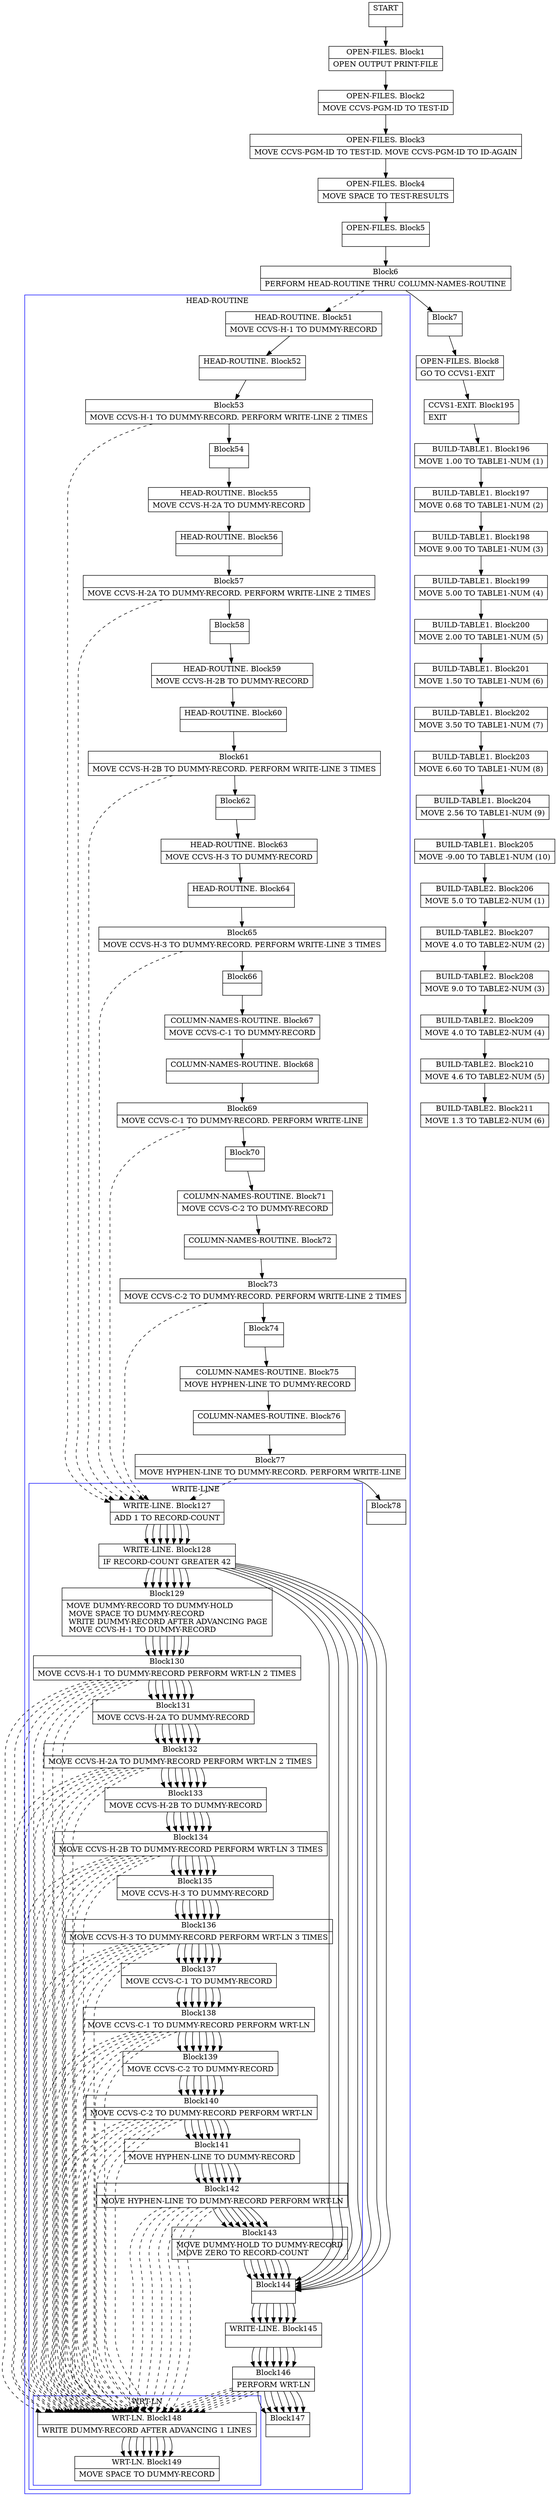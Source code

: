 digraph Cfg {
compound=true;
node [
shape = "record"
]

edge [
arrowtail = "empty"
]
Block0 [
label = "{START|}"
]
Block1 [
label = "{OPEN-FILES. Block1|    OPEN     OUTPUT PRINT-FILE\l}"
]
Block2 [
label = "{OPEN-FILES. Block2|    MOVE CCVS-PGM-ID TO TEST-ID\l}"
]
Block3 [
label = "{OPEN-FILES. Block3|    MOVE CCVS-PGM-ID TO TEST-ID. MOVE CCVS-PGM-ID TO ID-AGAIN\l}"
]
Block4 [
label = "{OPEN-FILES. Block4|    MOVE    SPACE TO TEST-RESULTS\l}"
]
Block5 [
label = "{OPEN-FILES. Block5|}"
]
Block6 [
label = "{Block6|    PERFORM  HEAD-ROUTINE THRU COLUMN-NAMES-ROUTINE\l}"
]
subgraph cluster_1{
color = blue;
label = "HEAD-ROUTINE";
Block51 [
label = "{HEAD-ROUTINE. Block51|    MOVE CCVS-H-1  TO DUMMY-RECORD\l}"
]
Block52 [
label = "{HEAD-ROUTINE. Block52|}"
]
Block53 [
label = "{Block53|    MOVE CCVS-H-1  TO DUMMY-RECORD. PERFORM WRITE-LINE 2 TIMES\l}"
]
subgraph cluster_7{
color = blue;
label = "WRITE-LINE";
Block127 [
label = "{WRITE-LINE. Block127|    ADD 1 TO RECORD-COUNT\l}"
]
Block128 [
label = "{WRITE-LINE. Block128|    IF RECORD-COUNT GREATER 42\l}"
]
Block129 [
label = "{Block129|        MOVE DUMMY-RECORD TO DUMMY-HOLD\l        MOVE SPACE TO DUMMY-RECORD\l        WRITE DUMMY-RECORD AFTER ADVANCING PAGE\l        MOVE CCVS-H-1  TO DUMMY-RECORD\l}"
]
Block130 [
label = "{Block130|        MOVE CCVS-H-1  TO DUMMY-RECORD  PERFORM WRT-LN 2 TIMES\l}"
]
subgraph cluster_21{
color = blue;
label = "WRT-LN";
Block148 [
label = "{WRT-LN. Block148|    WRITE    DUMMY-RECORD AFTER ADVANCING 1 LINES\l}"
]
Block149 [
label = "{WRT-LN. Block149|    MOVE SPACE TO DUMMY-RECORD\l}"
]
Block148 -> Block149

}
Block130 -> Block148 [style=dashed]

Block131 [
label = "{Block131|        MOVE CCVS-H-2A TO DUMMY-RECORD\l}"
]
Block132 [
label = "{Block132|        MOVE CCVS-H-2A TO DUMMY-RECORD  PERFORM WRT-LN 2 TIMES\l}"
]
subgraph cluster_22{
color = blue;
label = "WRT-LN";
Block148 [
label = "{WRT-LN. Block148|    WRITE    DUMMY-RECORD AFTER ADVANCING 1 LINES\l}"
]
Block149 [
label = "{WRT-LN. Block149|    MOVE SPACE TO DUMMY-RECORD\l}"
]
Block148 -> Block149

}
Block132 -> Block148 [style=dashed]

Block133 [
label = "{Block133|        MOVE CCVS-H-2B TO DUMMY-RECORD\l}"
]
Block134 [
label = "{Block134|        MOVE CCVS-H-2B TO DUMMY-RECORD  PERFORM WRT-LN 3 TIMES\l}"
]
subgraph cluster_23{
color = blue;
label = "WRT-LN";
Block148 [
label = "{WRT-LN. Block148|    WRITE    DUMMY-RECORD AFTER ADVANCING 1 LINES\l}"
]
Block149 [
label = "{WRT-LN. Block149|    MOVE SPACE TO DUMMY-RECORD\l}"
]
Block148 -> Block149

}
Block134 -> Block148 [style=dashed]

Block135 [
label = "{Block135|        MOVE CCVS-H-3  TO DUMMY-RECORD\l}"
]
Block136 [
label = "{Block136|        MOVE CCVS-H-3  TO DUMMY-RECORD  PERFORM WRT-LN 3 TIMES\l}"
]
subgraph cluster_24{
color = blue;
label = "WRT-LN";
Block148 [
label = "{WRT-LN. Block148|    WRITE    DUMMY-RECORD AFTER ADVANCING 1 LINES\l}"
]
Block149 [
label = "{WRT-LN. Block149|    MOVE SPACE TO DUMMY-RECORD\l}"
]
Block148 -> Block149

}
Block136 -> Block148 [style=dashed]

Block137 [
label = "{Block137|        MOVE CCVS-C-1  TO DUMMY-RECORD\l}"
]
Block138 [
label = "{Block138|        MOVE CCVS-C-1  TO DUMMY-RECORD  PERFORM WRT-LN\l}"
]
subgraph cluster_25{
color = blue;
label = "WRT-LN";
Block148 [
label = "{WRT-LN. Block148|    WRITE    DUMMY-RECORD AFTER ADVANCING 1 LINES\l}"
]
Block149 [
label = "{WRT-LN. Block149|    MOVE SPACE TO DUMMY-RECORD\l}"
]
Block148 -> Block149

}
Block138 -> Block148 [style=dashed]

Block139 [
label = "{Block139|        MOVE CCVS-C-2  TO DUMMY-RECORD\l}"
]
Block140 [
label = "{Block140|        MOVE CCVS-C-2  TO DUMMY-RECORD  PERFORM WRT-LN\l}"
]
subgraph cluster_26{
color = blue;
label = "WRT-LN";
Block148 [
label = "{WRT-LN. Block148|    WRITE    DUMMY-RECORD AFTER ADVANCING 1 LINES\l}"
]
Block149 [
label = "{WRT-LN. Block149|    MOVE SPACE TO DUMMY-RECORD\l}"
]
Block148 -> Block149

}
Block140 -> Block148 [style=dashed]

Block141 [
label = "{Block141|        MOVE HYPHEN-LINE TO DUMMY-RECORD\l}"
]
Block142 [
label = "{Block142|        MOVE HYPHEN-LINE TO DUMMY-RECORD PERFORM WRT-LN\l}"
]
subgraph cluster_27{
color = blue;
label = "WRT-LN";
Block148 [
label = "{WRT-LN. Block148|    WRITE    DUMMY-RECORD AFTER ADVANCING 1 LINES\l}"
]
Block149 [
label = "{WRT-LN. Block149|    MOVE SPACE TO DUMMY-RECORD\l}"
]
Block148 -> Block149

}
Block142 -> Block148 [style=dashed]

Block143 [
label = "{Block143|        MOVE DUMMY-HOLD TO DUMMY-RECORD\l        MOVE ZERO TO RECORD-COUNT\l}"
]
Block144 [
label = "{Block144|}"
]
Block145 [
label = "{WRITE-LINE. Block145|}"
]
Block146 [
label = "{Block146|    PERFORM WRT-LN\l}"
]
subgraph cluster_28{
color = blue;
label = "WRT-LN";
Block148 [
label = "{WRT-LN. Block148|    WRITE    DUMMY-RECORD AFTER ADVANCING 1 LINES\l}"
]
Block149 [
label = "{WRT-LN. Block149|    MOVE SPACE TO DUMMY-RECORD\l}"
]
Block148 -> Block149

}
Block146 -> Block148 [style=dashed]

Block147 [
label = "{Block147|}"
]
Block127 -> Block128
Block128 -> Block129
Block128 -> Block144
Block129 -> Block130
Block130 -> Block131
Block131 -> Block132
Block132 -> Block133
Block133 -> Block134
Block134 -> Block135
Block135 -> Block136
Block136 -> Block137
Block137 -> Block138
Block138 -> Block139
Block139 -> Block140
Block140 -> Block141
Block141 -> Block142
Block142 -> Block143
Block143 -> Block144
Block144 -> Block145
Block145 -> Block146
Block146 -> Block147

}
Block53 -> Block127 [style=dashed]

Block54 [
label = "{Block54|}"
]
Block55 [
label = "{HEAD-ROUTINE. Block55|    MOVE CCVS-H-2A TO DUMMY-RECORD\l}"
]
Block56 [
label = "{HEAD-ROUTINE. Block56|}"
]
Block57 [
label = "{Block57|    MOVE CCVS-H-2A TO DUMMY-RECORD. PERFORM WRITE-LINE 2 TIMES\l}"
]
subgraph cluster_8{
color = blue;
label = "WRITE-LINE";
Block127 [
label = "{WRITE-LINE. Block127|    ADD 1 TO RECORD-COUNT\l}"
]
Block128 [
label = "{WRITE-LINE. Block128|    IF RECORD-COUNT GREATER 42\l}"
]
Block129 [
label = "{Block129|        MOVE DUMMY-RECORD TO DUMMY-HOLD\l        MOVE SPACE TO DUMMY-RECORD\l        WRITE DUMMY-RECORD AFTER ADVANCING PAGE\l        MOVE CCVS-H-1  TO DUMMY-RECORD\l}"
]
Block130 [
label = "{Block130|        MOVE CCVS-H-1  TO DUMMY-RECORD  PERFORM WRT-LN 2 TIMES\l}"
]
Block130 -> Block148 [style=dashed]

Block131 [
label = "{Block131|        MOVE CCVS-H-2A TO DUMMY-RECORD\l}"
]
Block132 [
label = "{Block132|        MOVE CCVS-H-2A TO DUMMY-RECORD  PERFORM WRT-LN 2 TIMES\l}"
]
Block132 -> Block148 [style=dashed]

Block133 [
label = "{Block133|        MOVE CCVS-H-2B TO DUMMY-RECORD\l}"
]
Block134 [
label = "{Block134|        MOVE CCVS-H-2B TO DUMMY-RECORD  PERFORM WRT-LN 3 TIMES\l}"
]
Block134 -> Block148 [style=dashed]

Block135 [
label = "{Block135|        MOVE CCVS-H-3  TO DUMMY-RECORD\l}"
]
Block136 [
label = "{Block136|        MOVE CCVS-H-3  TO DUMMY-RECORD  PERFORM WRT-LN 3 TIMES\l}"
]
Block136 -> Block148 [style=dashed]

Block137 [
label = "{Block137|        MOVE CCVS-C-1  TO DUMMY-RECORD\l}"
]
Block138 [
label = "{Block138|        MOVE CCVS-C-1  TO DUMMY-RECORD  PERFORM WRT-LN\l}"
]
Block138 -> Block148 [style=dashed]

Block139 [
label = "{Block139|        MOVE CCVS-C-2  TO DUMMY-RECORD\l}"
]
Block140 [
label = "{Block140|        MOVE CCVS-C-2  TO DUMMY-RECORD  PERFORM WRT-LN\l}"
]
Block140 -> Block148 [style=dashed]

Block141 [
label = "{Block141|        MOVE HYPHEN-LINE TO DUMMY-RECORD\l}"
]
Block142 [
label = "{Block142|        MOVE HYPHEN-LINE TO DUMMY-RECORD PERFORM WRT-LN\l}"
]
Block142 -> Block148 [style=dashed]

Block143 [
label = "{Block143|        MOVE DUMMY-HOLD TO DUMMY-RECORD\l        MOVE ZERO TO RECORD-COUNT\l}"
]
Block144 [
label = "{Block144|}"
]
Block145 [
label = "{WRITE-LINE. Block145|}"
]
Block146 [
label = "{Block146|    PERFORM WRT-LN\l}"
]
Block146 -> Block148 [style=dashed]

Block147 [
label = "{Block147|}"
]
Block127 -> Block128
Block128 -> Block129
Block128 -> Block144
Block129 -> Block130
Block130 -> Block131
Block131 -> Block132
Block132 -> Block133
Block133 -> Block134
Block134 -> Block135
Block135 -> Block136
Block136 -> Block137
Block137 -> Block138
Block138 -> Block139
Block139 -> Block140
Block140 -> Block141
Block141 -> Block142
Block142 -> Block143
Block143 -> Block144
Block144 -> Block145
Block145 -> Block146
Block146 -> Block147

}
Block57 -> Block127 [style=dashed]

Block58 [
label = "{Block58|}"
]
Block59 [
label = "{HEAD-ROUTINE. Block59|    MOVE CCVS-H-2B TO DUMMY-RECORD\l}"
]
Block60 [
label = "{HEAD-ROUTINE. Block60|}"
]
Block61 [
label = "{Block61|    MOVE CCVS-H-2B TO DUMMY-RECORD. PERFORM WRITE-LINE 3 TIMES\l}"
]
subgraph cluster_9{
color = blue;
label = "WRITE-LINE";
Block127 [
label = "{WRITE-LINE. Block127|    ADD 1 TO RECORD-COUNT\l}"
]
Block128 [
label = "{WRITE-LINE. Block128|    IF RECORD-COUNT GREATER 42\l}"
]
Block129 [
label = "{Block129|        MOVE DUMMY-RECORD TO DUMMY-HOLD\l        MOVE SPACE TO DUMMY-RECORD\l        WRITE DUMMY-RECORD AFTER ADVANCING PAGE\l        MOVE CCVS-H-1  TO DUMMY-RECORD\l}"
]
Block130 [
label = "{Block130|        MOVE CCVS-H-1  TO DUMMY-RECORD  PERFORM WRT-LN 2 TIMES\l}"
]
Block130 -> Block148 [style=dashed]

Block131 [
label = "{Block131|        MOVE CCVS-H-2A TO DUMMY-RECORD\l}"
]
Block132 [
label = "{Block132|        MOVE CCVS-H-2A TO DUMMY-RECORD  PERFORM WRT-LN 2 TIMES\l}"
]
Block132 -> Block148 [style=dashed]

Block133 [
label = "{Block133|        MOVE CCVS-H-2B TO DUMMY-RECORD\l}"
]
Block134 [
label = "{Block134|        MOVE CCVS-H-2B TO DUMMY-RECORD  PERFORM WRT-LN 3 TIMES\l}"
]
Block134 -> Block148 [style=dashed]

Block135 [
label = "{Block135|        MOVE CCVS-H-3  TO DUMMY-RECORD\l}"
]
Block136 [
label = "{Block136|        MOVE CCVS-H-3  TO DUMMY-RECORD  PERFORM WRT-LN 3 TIMES\l}"
]
Block136 -> Block148 [style=dashed]

Block137 [
label = "{Block137|        MOVE CCVS-C-1  TO DUMMY-RECORD\l}"
]
Block138 [
label = "{Block138|        MOVE CCVS-C-1  TO DUMMY-RECORD  PERFORM WRT-LN\l}"
]
Block138 -> Block148 [style=dashed]

Block139 [
label = "{Block139|        MOVE CCVS-C-2  TO DUMMY-RECORD\l}"
]
Block140 [
label = "{Block140|        MOVE CCVS-C-2  TO DUMMY-RECORD  PERFORM WRT-LN\l}"
]
Block140 -> Block148 [style=dashed]

Block141 [
label = "{Block141|        MOVE HYPHEN-LINE TO DUMMY-RECORD\l}"
]
Block142 [
label = "{Block142|        MOVE HYPHEN-LINE TO DUMMY-RECORD PERFORM WRT-LN\l}"
]
Block142 -> Block148 [style=dashed]

Block143 [
label = "{Block143|        MOVE DUMMY-HOLD TO DUMMY-RECORD\l        MOVE ZERO TO RECORD-COUNT\l}"
]
Block144 [
label = "{Block144|}"
]
Block145 [
label = "{WRITE-LINE. Block145|}"
]
Block146 [
label = "{Block146|    PERFORM WRT-LN\l}"
]
Block146 -> Block148 [style=dashed]

Block147 [
label = "{Block147|}"
]
Block127 -> Block128
Block128 -> Block129
Block128 -> Block144
Block129 -> Block130
Block130 -> Block131
Block131 -> Block132
Block132 -> Block133
Block133 -> Block134
Block134 -> Block135
Block135 -> Block136
Block136 -> Block137
Block137 -> Block138
Block138 -> Block139
Block139 -> Block140
Block140 -> Block141
Block141 -> Block142
Block142 -> Block143
Block143 -> Block144
Block144 -> Block145
Block145 -> Block146
Block146 -> Block147

}
Block61 -> Block127 [style=dashed]

Block62 [
label = "{Block62|}"
]
Block63 [
label = "{HEAD-ROUTINE. Block63|    MOVE CCVS-H-3  TO DUMMY-RECORD\l}"
]
Block64 [
label = "{HEAD-ROUTINE. Block64|}"
]
Block65 [
label = "{Block65|    MOVE CCVS-H-3  TO DUMMY-RECORD. PERFORM WRITE-LINE 3 TIMES\l}"
]
subgraph cluster_10{
color = blue;
label = "WRITE-LINE";
Block127 [
label = "{WRITE-LINE. Block127|    ADD 1 TO RECORD-COUNT\l}"
]
Block128 [
label = "{WRITE-LINE. Block128|    IF RECORD-COUNT GREATER 42\l}"
]
Block129 [
label = "{Block129|        MOVE DUMMY-RECORD TO DUMMY-HOLD\l        MOVE SPACE TO DUMMY-RECORD\l        WRITE DUMMY-RECORD AFTER ADVANCING PAGE\l        MOVE CCVS-H-1  TO DUMMY-RECORD\l}"
]
Block130 [
label = "{Block130|        MOVE CCVS-H-1  TO DUMMY-RECORD  PERFORM WRT-LN 2 TIMES\l}"
]
Block130 -> Block148 [style=dashed]

Block131 [
label = "{Block131|        MOVE CCVS-H-2A TO DUMMY-RECORD\l}"
]
Block132 [
label = "{Block132|        MOVE CCVS-H-2A TO DUMMY-RECORD  PERFORM WRT-LN 2 TIMES\l}"
]
Block132 -> Block148 [style=dashed]

Block133 [
label = "{Block133|        MOVE CCVS-H-2B TO DUMMY-RECORD\l}"
]
Block134 [
label = "{Block134|        MOVE CCVS-H-2B TO DUMMY-RECORD  PERFORM WRT-LN 3 TIMES\l}"
]
Block134 -> Block148 [style=dashed]

Block135 [
label = "{Block135|        MOVE CCVS-H-3  TO DUMMY-RECORD\l}"
]
Block136 [
label = "{Block136|        MOVE CCVS-H-3  TO DUMMY-RECORD  PERFORM WRT-LN 3 TIMES\l}"
]
Block136 -> Block148 [style=dashed]

Block137 [
label = "{Block137|        MOVE CCVS-C-1  TO DUMMY-RECORD\l}"
]
Block138 [
label = "{Block138|        MOVE CCVS-C-1  TO DUMMY-RECORD  PERFORM WRT-LN\l}"
]
Block138 -> Block148 [style=dashed]

Block139 [
label = "{Block139|        MOVE CCVS-C-2  TO DUMMY-RECORD\l}"
]
Block140 [
label = "{Block140|        MOVE CCVS-C-2  TO DUMMY-RECORD  PERFORM WRT-LN\l}"
]
Block140 -> Block148 [style=dashed]

Block141 [
label = "{Block141|        MOVE HYPHEN-LINE TO DUMMY-RECORD\l}"
]
Block142 [
label = "{Block142|        MOVE HYPHEN-LINE TO DUMMY-RECORD PERFORM WRT-LN\l}"
]
Block142 -> Block148 [style=dashed]

Block143 [
label = "{Block143|        MOVE DUMMY-HOLD TO DUMMY-RECORD\l        MOVE ZERO TO RECORD-COUNT\l}"
]
Block144 [
label = "{Block144|}"
]
Block145 [
label = "{WRITE-LINE. Block145|}"
]
Block146 [
label = "{Block146|    PERFORM WRT-LN\l}"
]
Block146 -> Block148 [style=dashed]

Block147 [
label = "{Block147|}"
]
Block127 -> Block128
Block128 -> Block129
Block128 -> Block144
Block129 -> Block130
Block130 -> Block131
Block131 -> Block132
Block132 -> Block133
Block133 -> Block134
Block134 -> Block135
Block135 -> Block136
Block136 -> Block137
Block137 -> Block138
Block138 -> Block139
Block139 -> Block140
Block140 -> Block141
Block141 -> Block142
Block142 -> Block143
Block143 -> Block144
Block144 -> Block145
Block145 -> Block146
Block146 -> Block147

}
Block65 -> Block127 [style=dashed]

Block66 [
label = "{Block66|}"
]
Block67 [
label = "{COLUMN-NAMES-ROUTINE. Block67|    MOVE CCVS-C-1 TO DUMMY-RECORD\l}"
]
Block68 [
label = "{COLUMN-NAMES-ROUTINE. Block68|}"
]
Block69 [
label = "{Block69|    MOVE CCVS-C-1 TO DUMMY-RECORD. PERFORM WRITE-LINE\l}"
]
subgraph cluster_11{
color = blue;
label = "WRITE-LINE";
Block127 [
label = "{WRITE-LINE. Block127|    ADD 1 TO RECORD-COUNT\l}"
]
Block128 [
label = "{WRITE-LINE. Block128|    IF RECORD-COUNT GREATER 42\l}"
]
Block129 [
label = "{Block129|        MOVE DUMMY-RECORD TO DUMMY-HOLD\l        MOVE SPACE TO DUMMY-RECORD\l        WRITE DUMMY-RECORD AFTER ADVANCING PAGE\l        MOVE CCVS-H-1  TO DUMMY-RECORD\l}"
]
Block130 [
label = "{Block130|        MOVE CCVS-H-1  TO DUMMY-RECORD  PERFORM WRT-LN 2 TIMES\l}"
]
Block130 -> Block148 [style=dashed]

Block131 [
label = "{Block131|        MOVE CCVS-H-2A TO DUMMY-RECORD\l}"
]
Block132 [
label = "{Block132|        MOVE CCVS-H-2A TO DUMMY-RECORD  PERFORM WRT-LN 2 TIMES\l}"
]
Block132 -> Block148 [style=dashed]

Block133 [
label = "{Block133|        MOVE CCVS-H-2B TO DUMMY-RECORD\l}"
]
Block134 [
label = "{Block134|        MOVE CCVS-H-2B TO DUMMY-RECORD  PERFORM WRT-LN 3 TIMES\l}"
]
Block134 -> Block148 [style=dashed]

Block135 [
label = "{Block135|        MOVE CCVS-H-3  TO DUMMY-RECORD\l}"
]
Block136 [
label = "{Block136|        MOVE CCVS-H-3  TO DUMMY-RECORD  PERFORM WRT-LN 3 TIMES\l}"
]
Block136 -> Block148 [style=dashed]

Block137 [
label = "{Block137|        MOVE CCVS-C-1  TO DUMMY-RECORD\l}"
]
Block138 [
label = "{Block138|        MOVE CCVS-C-1  TO DUMMY-RECORD  PERFORM WRT-LN\l}"
]
Block138 -> Block148 [style=dashed]

Block139 [
label = "{Block139|        MOVE CCVS-C-2  TO DUMMY-RECORD\l}"
]
Block140 [
label = "{Block140|        MOVE CCVS-C-2  TO DUMMY-RECORD  PERFORM WRT-LN\l}"
]
Block140 -> Block148 [style=dashed]

Block141 [
label = "{Block141|        MOVE HYPHEN-LINE TO DUMMY-RECORD\l}"
]
Block142 [
label = "{Block142|        MOVE HYPHEN-LINE TO DUMMY-RECORD PERFORM WRT-LN\l}"
]
Block142 -> Block148 [style=dashed]

Block143 [
label = "{Block143|        MOVE DUMMY-HOLD TO DUMMY-RECORD\l        MOVE ZERO TO RECORD-COUNT\l}"
]
Block144 [
label = "{Block144|}"
]
Block145 [
label = "{WRITE-LINE. Block145|}"
]
Block146 [
label = "{Block146|    PERFORM WRT-LN\l}"
]
Block146 -> Block148 [style=dashed]

Block147 [
label = "{Block147|}"
]
Block127 -> Block128
Block128 -> Block129
Block128 -> Block144
Block129 -> Block130
Block130 -> Block131
Block131 -> Block132
Block132 -> Block133
Block133 -> Block134
Block134 -> Block135
Block135 -> Block136
Block136 -> Block137
Block137 -> Block138
Block138 -> Block139
Block139 -> Block140
Block140 -> Block141
Block141 -> Block142
Block142 -> Block143
Block143 -> Block144
Block144 -> Block145
Block145 -> Block146
Block146 -> Block147

}
Block69 -> Block127 [style=dashed]

Block70 [
label = "{Block70|}"
]
Block71 [
label = "{COLUMN-NAMES-ROUTINE. Block71|    MOVE CCVS-C-2 TO DUMMY-RECORD\l}"
]
Block72 [
label = "{COLUMN-NAMES-ROUTINE. Block72|}"
]
Block73 [
label = "{Block73|    MOVE CCVS-C-2 TO DUMMY-RECORD. PERFORM WRITE-LINE 2 TIMES\l}"
]
subgraph cluster_12{
color = blue;
label = "WRITE-LINE";
Block127 [
label = "{WRITE-LINE. Block127|    ADD 1 TO RECORD-COUNT\l}"
]
Block128 [
label = "{WRITE-LINE. Block128|    IF RECORD-COUNT GREATER 42\l}"
]
Block129 [
label = "{Block129|        MOVE DUMMY-RECORD TO DUMMY-HOLD\l        MOVE SPACE TO DUMMY-RECORD\l        WRITE DUMMY-RECORD AFTER ADVANCING PAGE\l        MOVE CCVS-H-1  TO DUMMY-RECORD\l}"
]
Block130 [
label = "{Block130|        MOVE CCVS-H-1  TO DUMMY-RECORD  PERFORM WRT-LN 2 TIMES\l}"
]
Block130 -> Block148 [style=dashed]

Block131 [
label = "{Block131|        MOVE CCVS-H-2A TO DUMMY-RECORD\l}"
]
Block132 [
label = "{Block132|        MOVE CCVS-H-2A TO DUMMY-RECORD  PERFORM WRT-LN 2 TIMES\l}"
]
Block132 -> Block148 [style=dashed]

Block133 [
label = "{Block133|        MOVE CCVS-H-2B TO DUMMY-RECORD\l}"
]
Block134 [
label = "{Block134|        MOVE CCVS-H-2B TO DUMMY-RECORD  PERFORM WRT-LN 3 TIMES\l}"
]
Block134 -> Block148 [style=dashed]

Block135 [
label = "{Block135|        MOVE CCVS-H-3  TO DUMMY-RECORD\l}"
]
Block136 [
label = "{Block136|        MOVE CCVS-H-3  TO DUMMY-RECORD  PERFORM WRT-LN 3 TIMES\l}"
]
Block136 -> Block148 [style=dashed]

Block137 [
label = "{Block137|        MOVE CCVS-C-1  TO DUMMY-RECORD\l}"
]
Block138 [
label = "{Block138|        MOVE CCVS-C-1  TO DUMMY-RECORD  PERFORM WRT-LN\l}"
]
Block138 -> Block148 [style=dashed]

Block139 [
label = "{Block139|        MOVE CCVS-C-2  TO DUMMY-RECORD\l}"
]
Block140 [
label = "{Block140|        MOVE CCVS-C-2  TO DUMMY-RECORD  PERFORM WRT-LN\l}"
]
Block140 -> Block148 [style=dashed]

Block141 [
label = "{Block141|        MOVE HYPHEN-LINE TO DUMMY-RECORD\l}"
]
Block142 [
label = "{Block142|        MOVE HYPHEN-LINE TO DUMMY-RECORD PERFORM WRT-LN\l}"
]
Block142 -> Block148 [style=dashed]

Block143 [
label = "{Block143|        MOVE DUMMY-HOLD TO DUMMY-RECORD\l        MOVE ZERO TO RECORD-COUNT\l}"
]
Block144 [
label = "{Block144|}"
]
Block145 [
label = "{WRITE-LINE. Block145|}"
]
Block146 [
label = "{Block146|    PERFORM WRT-LN\l}"
]
Block146 -> Block148 [style=dashed]

Block147 [
label = "{Block147|}"
]
Block127 -> Block128
Block128 -> Block129
Block128 -> Block144
Block129 -> Block130
Block130 -> Block131
Block131 -> Block132
Block132 -> Block133
Block133 -> Block134
Block134 -> Block135
Block135 -> Block136
Block136 -> Block137
Block137 -> Block138
Block138 -> Block139
Block139 -> Block140
Block140 -> Block141
Block141 -> Block142
Block142 -> Block143
Block143 -> Block144
Block144 -> Block145
Block145 -> Block146
Block146 -> Block147

}
Block73 -> Block127 [style=dashed]

Block74 [
label = "{Block74|}"
]
Block75 [
label = "{COLUMN-NAMES-ROUTINE. Block75|    MOVE HYPHEN-LINE TO DUMMY-RECORD\l}"
]
Block76 [
label = "{COLUMN-NAMES-ROUTINE. Block76|}"
]
Block77 [
label = "{Block77|    MOVE HYPHEN-LINE TO DUMMY-RECORD. PERFORM WRITE-LINE\l}"
]
subgraph cluster_13{
color = blue;
label = "WRITE-LINE";
Block127 [
label = "{WRITE-LINE. Block127|    ADD 1 TO RECORD-COUNT\l}"
]
Block128 [
label = "{WRITE-LINE. Block128|    IF RECORD-COUNT GREATER 42\l}"
]
Block129 [
label = "{Block129|        MOVE DUMMY-RECORD TO DUMMY-HOLD\l        MOVE SPACE TO DUMMY-RECORD\l        WRITE DUMMY-RECORD AFTER ADVANCING PAGE\l        MOVE CCVS-H-1  TO DUMMY-RECORD\l}"
]
Block130 [
label = "{Block130|        MOVE CCVS-H-1  TO DUMMY-RECORD  PERFORM WRT-LN 2 TIMES\l}"
]
Block130 -> Block148 [style=dashed]

Block131 [
label = "{Block131|        MOVE CCVS-H-2A TO DUMMY-RECORD\l}"
]
Block132 [
label = "{Block132|        MOVE CCVS-H-2A TO DUMMY-RECORD  PERFORM WRT-LN 2 TIMES\l}"
]
Block132 -> Block148 [style=dashed]

Block133 [
label = "{Block133|        MOVE CCVS-H-2B TO DUMMY-RECORD\l}"
]
Block134 [
label = "{Block134|        MOVE CCVS-H-2B TO DUMMY-RECORD  PERFORM WRT-LN 3 TIMES\l}"
]
Block134 -> Block148 [style=dashed]

Block135 [
label = "{Block135|        MOVE CCVS-H-3  TO DUMMY-RECORD\l}"
]
Block136 [
label = "{Block136|        MOVE CCVS-H-3  TO DUMMY-RECORD  PERFORM WRT-LN 3 TIMES\l}"
]
Block136 -> Block148 [style=dashed]

Block137 [
label = "{Block137|        MOVE CCVS-C-1  TO DUMMY-RECORD\l}"
]
Block138 [
label = "{Block138|        MOVE CCVS-C-1  TO DUMMY-RECORD  PERFORM WRT-LN\l}"
]
Block138 -> Block148 [style=dashed]

Block139 [
label = "{Block139|        MOVE CCVS-C-2  TO DUMMY-RECORD\l}"
]
Block140 [
label = "{Block140|        MOVE CCVS-C-2  TO DUMMY-RECORD  PERFORM WRT-LN\l}"
]
Block140 -> Block148 [style=dashed]

Block141 [
label = "{Block141|        MOVE HYPHEN-LINE TO DUMMY-RECORD\l}"
]
Block142 [
label = "{Block142|        MOVE HYPHEN-LINE TO DUMMY-RECORD PERFORM WRT-LN\l}"
]
Block142 -> Block148 [style=dashed]

Block143 [
label = "{Block143|        MOVE DUMMY-HOLD TO DUMMY-RECORD\l        MOVE ZERO TO RECORD-COUNT\l}"
]
Block144 [
label = "{Block144|}"
]
Block145 [
label = "{WRITE-LINE. Block145|}"
]
Block146 [
label = "{Block146|    PERFORM WRT-LN\l}"
]
Block146 -> Block148 [style=dashed]

Block147 [
label = "{Block147|}"
]
Block127 -> Block128
Block128 -> Block129
Block128 -> Block144
Block129 -> Block130
Block130 -> Block131
Block131 -> Block132
Block132 -> Block133
Block133 -> Block134
Block134 -> Block135
Block135 -> Block136
Block136 -> Block137
Block137 -> Block138
Block138 -> Block139
Block139 -> Block140
Block140 -> Block141
Block141 -> Block142
Block142 -> Block143
Block143 -> Block144
Block144 -> Block145
Block145 -> Block146
Block146 -> Block147

}
Block77 -> Block127 [style=dashed]

Block78 [
label = "{Block78|}"
]
Block51 -> Block52
Block52 -> Block53
Block53 -> Block54
Block54 -> Block55
Block55 -> Block56
Block56 -> Block57
Block57 -> Block58
Block58 -> Block59
Block59 -> Block60
Block60 -> Block61
Block61 -> Block62
Block62 -> Block63
Block63 -> Block64
Block64 -> Block65
Block65 -> Block66
Block66 -> Block67
Block67 -> Block68
Block68 -> Block69
Block69 -> Block70
Block70 -> Block71
Block71 -> Block72
Block72 -> Block73
Block73 -> Block74
Block74 -> Block75
Block75 -> Block76
Block76 -> Block77
Block77 -> Block78

}
Block6 -> Block51 [style=dashed]

Block7 [
label = "{Block7|}"
]
Block8 [
label = "{OPEN-FILES. Block8|    GO TO CCVS1-EXIT\l}"
]
Block195 [
label = "{CCVS1-EXIT. Block195|    EXIT\l}"
]
Block196 [
label = "{BUILD-TABLE1. Block196|    MOVE 1.00 TO TABLE1-NUM (1)\l}"
]
Block197 [
label = "{BUILD-TABLE1. Block197|    MOVE 0.68 TO TABLE1-NUM (2)\l}"
]
Block198 [
label = "{BUILD-TABLE1. Block198|    MOVE 9.00 TO TABLE1-NUM (3)\l}"
]
Block199 [
label = "{BUILD-TABLE1. Block199|    MOVE 5.00 TO TABLE1-NUM (4)\l}"
]
Block200 [
label = "{BUILD-TABLE1. Block200|    MOVE 2.00 TO TABLE1-NUM (5)\l}"
]
Block201 [
label = "{BUILD-TABLE1. Block201|    MOVE 1.50 TO TABLE1-NUM (6)\l}"
]
Block202 [
label = "{BUILD-TABLE1. Block202|    MOVE 3.50 TO TABLE1-NUM (7)\l}"
]
Block203 [
label = "{BUILD-TABLE1. Block203|    MOVE 6.60 TO TABLE1-NUM (8)\l}"
]
Block204 [
label = "{BUILD-TABLE1. Block204|    MOVE 2.56 TO TABLE1-NUM (9)\l}"
]
Block205 [
label = "{BUILD-TABLE1. Block205|    MOVE -9.00 TO TABLE1-NUM (10)\l}"
]
Block206 [
label = "{BUILD-TABLE2. Block206|    MOVE 5.0 TO TABLE2-NUM (1)\l}"
]
Block207 [
label = "{BUILD-TABLE2. Block207|    MOVE 4.0 TO TABLE2-NUM (2)\l}"
]
Block208 [
label = "{BUILD-TABLE2. Block208|    MOVE 9.0 TO TABLE2-NUM (3)\l}"
]
Block209 [
label = "{BUILD-TABLE2. Block209|    MOVE 4.0 TO TABLE2-NUM (4)\l}"
]
Block210 [
label = "{BUILD-TABLE2. Block210|    MOVE 4.6 TO TABLE2-NUM (5)\l}"
]
Block211 [
label = "{BUILD-TABLE2. Block211|    MOVE 1.3 TO TABLE2-NUM (6)\l}"
]
Block0 -> Block1
Block1 -> Block2
Block2 -> Block3
Block3 -> Block4
Block4 -> Block5
Block5 -> Block6
Block6 -> Block7
Block7 -> Block8
Block8 -> Block195
Block195 -> Block196
Block196 -> Block197
Block197 -> Block198
Block198 -> Block199
Block199 -> Block200
Block200 -> Block201
Block201 -> Block202
Block202 -> Block203
Block203 -> Block204
Block204 -> Block205
Block205 -> Block206
Block206 -> Block207
Block207 -> Block208
Block208 -> Block209
Block209 -> Block210
Block210 -> Block211

}
